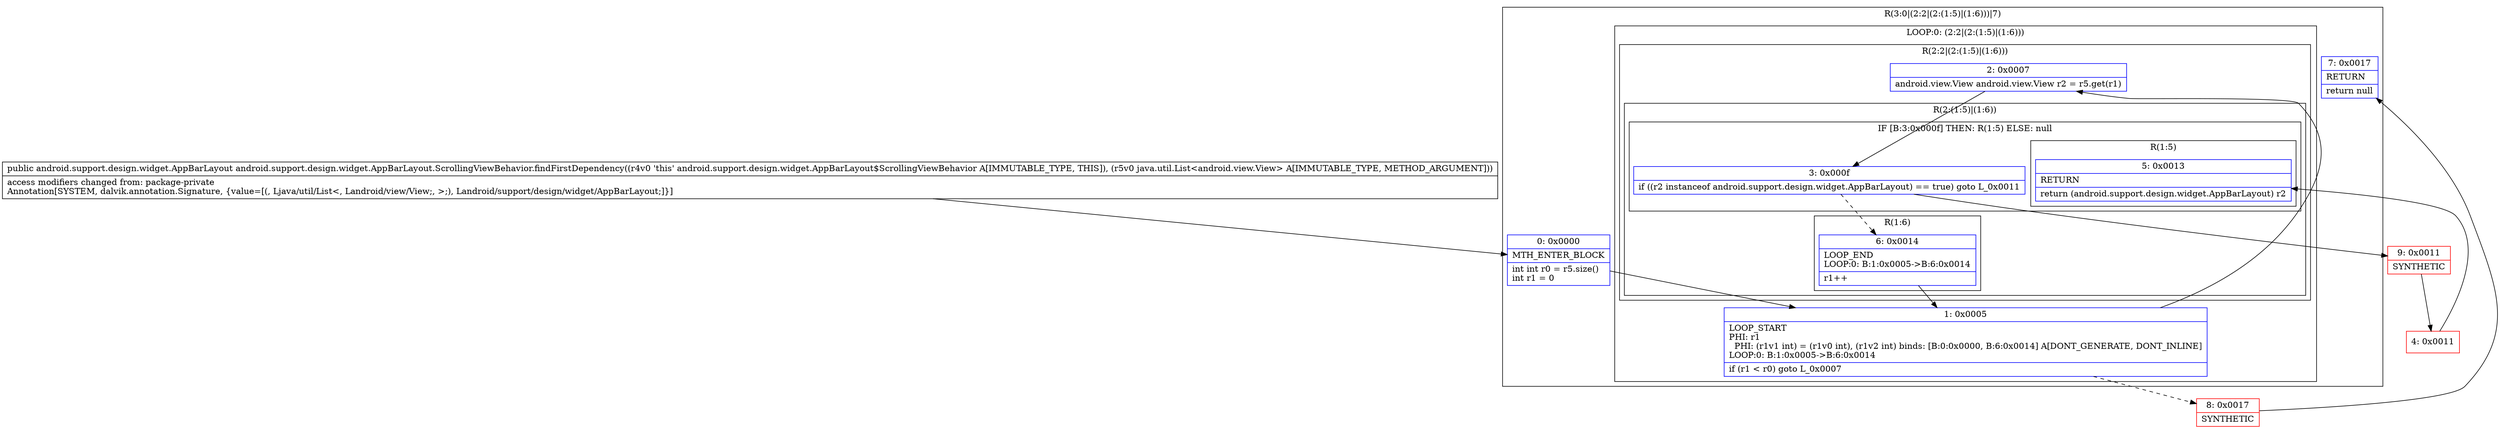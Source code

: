 digraph "CFG forandroid.support.design.widget.AppBarLayout.ScrollingViewBehavior.findFirstDependency(Ljava\/util\/List;)Landroid\/support\/design\/widget\/AppBarLayout;" {
subgraph cluster_Region_1876942043 {
label = "R(3:0|(2:2|(2:(1:5)|(1:6)))|7)";
node [shape=record,color=blue];
Node_0 [shape=record,label="{0\:\ 0x0000|MTH_ENTER_BLOCK\l|int int r0 = r5.size()\lint r1 = 0\l}"];
subgraph cluster_LoopRegion_555235701 {
label = "LOOP:0: (2:2|(2:(1:5)|(1:6)))";
node [shape=record,color=blue];
Node_1 [shape=record,label="{1\:\ 0x0005|LOOP_START\lPHI: r1 \l  PHI: (r1v1 int) = (r1v0 int), (r1v2 int) binds: [B:0:0x0000, B:6:0x0014] A[DONT_GENERATE, DONT_INLINE]\lLOOP:0: B:1:0x0005\-\>B:6:0x0014\l|if (r1 \< r0) goto L_0x0007\l}"];
subgraph cluster_Region_660799517 {
label = "R(2:2|(2:(1:5)|(1:6)))";
node [shape=record,color=blue];
Node_2 [shape=record,label="{2\:\ 0x0007|android.view.View android.view.View r2 = r5.get(r1)\l}"];
subgraph cluster_Region_1041406406 {
label = "R(2:(1:5)|(1:6))";
node [shape=record,color=blue];
subgraph cluster_IfRegion_919284014 {
label = "IF [B:3:0x000f] THEN: R(1:5) ELSE: null";
node [shape=record,color=blue];
Node_3 [shape=record,label="{3\:\ 0x000f|if ((r2 instanceof android.support.design.widget.AppBarLayout) == true) goto L_0x0011\l}"];
subgraph cluster_Region_1450732819 {
label = "R(1:5)";
node [shape=record,color=blue];
Node_5 [shape=record,label="{5\:\ 0x0013|RETURN\l|return (android.support.design.widget.AppBarLayout) r2\l}"];
}
}
subgraph cluster_Region_920826100 {
label = "R(1:6)";
node [shape=record,color=blue];
Node_6 [shape=record,label="{6\:\ 0x0014|LOOP_END\lLOOP:0: B:1:0x0005\-\>B:6:0x0014\l|r1++\l}"];
}
}
}
}
Node_7 [shape=record,label="{7\:\ 0x0017|RETURN\l|return null\l}"];
}
Node_4 [shape=record,color=red,label="{4\:\ 0x0011}"];
Node_8 [shape=record,color=red,label="{8\:\ 0x0017|SYNTHETIC\l}"];
Node_9 [shape=record,color=red,label="{9\:\ 0x0011|SYNTHETIC\l}"];
MethodNode[shape=record,label="{public android.support.design.widget.AppBarLayout android.support.design.widget.AppBarLayout.ScrollingViewBehavior.findFirstDependency((r4v0 'this' android.support.design.widget.AppBarLayout$ScrollingViewBehavior A[IMMUTABLE_TYPE, THIS]), (r5v0 java.util.List\<android.view.View\> A[IMMUTABLE_TYPE, METHOD_ARGUMENT]))  | access modifiers changed from: package\-private\lAnnotation[SYSTEM, dalvik.annotation.Signature, \{value=[(, Ljava\/util\/List\<, Landroid\/view\/View;, \>;), Landroid\/support\/design\/widget\/AppBarLayout;]\}]\l}"];
MethodNode -> Node_0;
Node_0 -> Node_1;
Node_1 -> Node_2;
Node_1 -> Node_8[style=dashed];
Node_2 -> Node_3;
Node_3 -> Node_6[style=dashed];
Node_3 -> Node_9;
Node_6 -> Node_1;
Node_4 -> Node_5;
Node_8 -> Node_7;
Node_9 -> Node_4;
}

